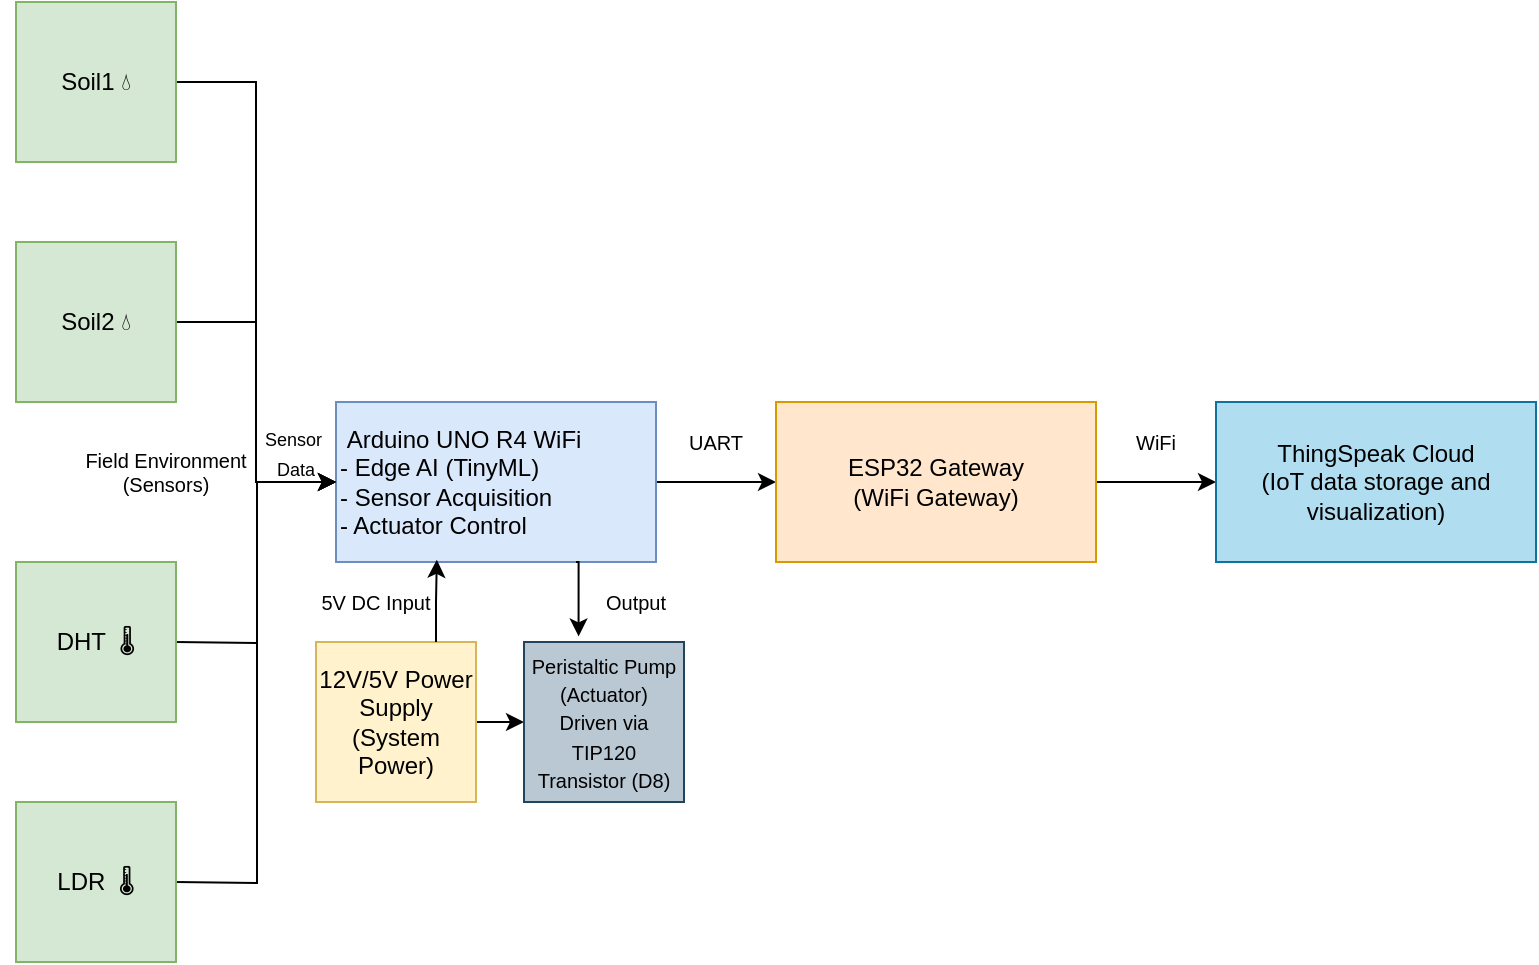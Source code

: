 <mxfile version="28.2.7">
  <diagram name="Page-1" id="zScTydqHw2WFktSIYWF4">
    <mxGraphModel grid="1" page="1" gridSize="10" guides="1" tooltips="1" connect="1" arrows="1" fold="1" pageScale="1" pageWidth="827" pageHeight="1169" math="0" shadow="0">
      <root>
        <mxCell id="0" />
        <mxCell id="1" parent="0" />
        <mxCell id="ztzlu6m_4G3TFfj7xGYu-12" value="" style="edgeStyle=orthogonalEdgeStyle;rounded=0;orthogonalLoop=1;jettySize=auto;html=1;" edge="1" parent="1" source="ztzlu6m_4G3TFfj7xGYu-1" target="ztzlu6m_4G3TFfj7xGYu-6">
          <mxGeometry relative="1" as="geometry" />
        </mxCell>
        <mxCell id="ztzlu6m_4G3TFfj7xGYu-1" value="&amp;nbsp;Arduino UNO R4 WiFi&lt;div&gt;&lt;div&gt;&lt;span style=&quot;font-size: 12px;&quot;&gt;- Edge AI (TinyML)&amp;nbsp; &amp;nbsp; &amp;nbsp; &amp;nbsp;&lt;/span&gt;&lt;span style=&quot;background-color: transparent; color: light-dark(rgb(0, 0, 0), rgb(255, 255, 255));&quot;&gt;&amp;nbsp;&lt;/span&gt;&lt;/div&gt;&lt;div&gt;&lt;span style=&quot;font-size: 12px;&quot;&gt;- Sensor Acquisition&amp;nbsp; &amp;nbsp; &amp;nbsp;&lt;/span&gt;&lt;/div&gt;&lt;div&gt;&lt;span style=&quot;background-color: transparent; color: light-dark(rgb(0, 0, 0), rgb(255, 255, 255));&quot;&gt;- Actuator Control&amp;nbsp;&lt;/span&gt;&lt;/div&gt;&lt;/div&gt;" style="rounded=0;whiteSpace=wrap;html=1;align=left;fillColor=#dae8fc;strokeColor=#6c8ebf;" vertex="1" parent="1">
          <mxGeometry x="320" y="240" width="160" height="80" as="geometry" />
        </mxCell>
        <mxCell id="ztzlu6m_4G3TFfj7xGYu-8" style="edgeStyle=orthogonalEdgeStyle;rounded=0;orthogonalLoop=1;jettySize=auto;html=1;entryX=0;entryY=0.5;entryDx=0;entryDy=0;" edge="1" parent="1" source="ztzlu6m_4G3TFfj7xGYu-2" target="ztzlu6m_4G3TFfj7xGYu-1">
          <mxGeometry relative="1" as="geometry" />
        </mxCell>
        <mxCell id="ztzlu6m_4G3TFfj7xGYu-2" value="Soil1 💧" style="whiteSpace=wrap;html=1;aspect=fixed;fillColor=#d5e8d4;strokeColor=#82b366;" vertex="1" parent="1">
          <mxGeometry x="160" y="40" width="80" height="80" as="geometry" />
        </mxCell>
        <mxCell id="ztzlu6m_4G3TFfj7xGYu-9" style="edgeStyle=orthogonalEdgeStyle;rounded=0;orthogonalLoop=1;jettySize=auto;html=1;exitX=1;exitY=0.5;exitDx=0;exitDy=0;entryX=0;entryY=0.5;entryDx=0;entryDy=0;" edge="1" parent="1" target="ztzlu6m_4G3TFfj7xGYu-1">
          <mxGeometry relative="1" as="geometry">
            <mxPoint x="320" y="280" as="targetPoint" />
            <mxPoint x="160" y="200" as="sourcePoint" />
            <Array as="points">
              <mxPoint x="280" y="200" />
              <mxPoint x="280" y="280" />
            </Array>
          </mxGeometry>
        </mxCell>
        <mxCell id="ztzlu6m_4G3TFfj7xGYu-3" value="Soil2 💧" style="whiteSpace=wrap;html=1;aspect=fixed;fillColor=#d5e8d4;strokeColor=#82b366;" vertex="1" parent="1">
          <mxGeometry x="160" y="160" width="80" height="80" as="geometry" />
        </mxCell>
        <mxCell id="ztzlu6m_4G3TFfj7xGYu-10" style="edgeStyle=orthogonalEdgeStyle;rounded=0;orthogonalLoop=1;jettySize=auto;html=1;exitX=1;exitY=0.5;exitDx=0;exitDy=0;entryX=0;entryY=0.5;entryDx=0;entryDy=0;" edge="1" parent="1" target="ztzlu6m_4G3TFfj7xGYu-1">
          <mxGeometry relative="1" as="geometry">
            <mxPoint x="240" y="360" as="sourcePoint" />
          </mxGeometry>
        </mxCell>
        <mxCell id="ztzlu6m_4G3TFfj7xGYu-11" style="edgeStyle=orthogonalEdgeStyle;rounded=0;orthogonalLoop=1;jettySize=auto;html=1;exitX=1;exitY=0.5;exitDx=0;exitDy=0;entryX=0;entryY=0.5;entryDx=0;entryDy=0;" edge="1" parent="1" target="ztzlu6m_4G3TFfj7xGYu-1">
          <mxGeometry relative="1" as="geometry">
            <mxPoint x="240" y="480" as="sourcePoint" />
          </mxGeometry>
        </mxCell>
        <mxCell id="ztzlu6m_4G3TFfj7xGYu-13" value="" style="edgeStyle=orthogonalEdgeStyle;rounded=0;orthogonalLoop=1;jettySize=auto;html=1;" edge="1" parent="1" source="ztzlu6m_4G3TFfj7xGYu-6" target="ztzlu6m_4G3TFfj7xGYu-7">
          <mxGeometry relative="1" as="geometry" />
        </mxCell>
        <mxCell id="ztzlu6m_4G3TFfj7xGYu-6" value="ESP32 Gateway&lt;div&gt;&lt;span style=&quot;font-size: 12px;&quot;&gt;(WiFi Gateway)&lt;/span&gt;&lt;/div&gt;" style="rounded=0;whiteSpace=wrap;html=1;fillColor=#ffe6cc;strokeColor=#d79b00;" vertex="1" parent="1">
          <mxGeometry x="540" y="240" width="160" height="80" as="geometry" />
        </mxCell>
        <mxCell id="ztzlu6m_4G3TFfj7xGYu-7" value="ThingSpeak Cloud&lt;div&gt;&lt;span style=&quot;font-size: 12px;&quot;&gt;(IoT data storage and visualization)&lt;/span&gt;&lt;/div&gt;" style="rounded=0;whiteSpace=wrap;html=1;fillColor=#b1ddf0;strokeColor=#10739e;" vertex="1" parent="1">
          <mxGeometry x="760" y="240" width="160" height="80" as="geometry" />
        </mxCell>
        <mxCell id="ztzlu6m_4G3TFfj7xGYu-14" value="DHT&amp;nbsp; 🌡️" style="whiteSpace=wrap;html=1;aspect=fixed;fillColor=#d5e8d4;strokeColor=#82b366;" vertex="1" parent="1">
          <mxGeometry x="160" y="320" width="80" height="80" as="geometry" />
        </mxCell>
        <mxCell id="ztzlu6m_4G3TFfj7xGYu-29" value="" style="edgeStyle=orthogonalEdgeStyle;rounded=0;orthogonalLoop=1;jettySize=auto;html=1;" edge="1" parent="1" source="ztzlu6m_4G3TFfj7xGYu-15" target="ztzlu6m_4G3TFfj7xGYu-24">
          <mxGeometry relative="1" as="geometry" />
        </mxCell>
        <mxCell id="ztzlu6m_4G3TFfj7xGYu-15" value="12V/5V Power Supply (System Power)" style="whiteSpace=wrap;html=1;aspect=fixed;fillColor=#fff2cc;strokeColor=#d6b656;" vertex="1" parent="1">
          <mxGeometry x="310" y="360" width="80" height="80" as="geometry" />
        </mxCell>
        <mxCell id="ztzlu6m_4G3TFfj7xGYu-16" value="LDR&amp;nbsp; 🌡️" style="whiteSpace=wrap;html=1;aspect=fixed;fillColor=#d5e8d4;strokeColor=#82b366;" vertex="1" parent="1">
          <mxGeometry x="160" y="440" width="80" height="80" as="geometry" />
        </mxCell>
        <mxCell id="ztzlu6m_4G3TFfj7xGYu-18" value="Field Environment (Sensors)" style="text;html=1;whiteSpace=wrap;strokeColor=none;fillColor=none;align=center;verticalAlign=middle;rounded=0;fontSize=10;" vertex="1" parent="1">
          <mxGeometry x="190" y="260" width="90" height="30" as="geometry" />
        </mxCell>
        <mxCell id="ztzlu6m_4G3TFfj7xGYu-31" value="" style="edgeStyle=orthogonalEdgeStyle;rounded=0;orthogonalLoop=1;jettySize=auto;html=1;" edge="1" parent="1" source="ztzlu6m_4G3TFfj7xGYu-19" target="ztzlu6m_4G3TFfj7xGYu-24">
          <mxGeometry relative="1" as="geometry" />
        </mxCell>
        <mxCell id="ztzlu6m_4G3TFfj7xGYu-19" value="Output" style="text;html=1;whiteSpace=wrap;strokeColor=none;fillColor=none;align=center;verticalAlign=middle;rounded=0;fontSize=10;" vertex="1" parent="1">
          <mxGeometry x="440" y="320" width="60" height="40" as="geometry" />
        </mxCell>
        <mxCell id="ztzlu6m_4G3TFfj7xGYu-20" value="UART" style="text;html=1;whiteSpace=wrap;strokeColor=none;fillColor=none;align=center;verticalAlign=middle;rounded=0;fontSize=10;" vertex="1" parent="1">
          <mxGeometry x="480" y="240" width="60" height="40" as="geometry" />
        </mxCell>
        <mxCell id="ztzlu6m_4G3TFfj7xGYu-21" value="WiFi" style="text;html=1;whiteSpace=wrap;strokeColor=none;fillColor=none;align=center;verticalAlign=middle;rounded=0;fontSize=10;" vertex="1" parent="1">
          <mxGeometry x="700" y="240" width="60" height="40" as="geometry" />
        </mxCell>
        <mxCell id="ztzlu6m_4G3TFfj7xGYu-24" value="&lt;div&gt;&lt;font style=&quot;font-size: 10px;&quot;&gt;Peristaltic Pump (Actuator)&lt;/font&gt;&lt;/div&gt;&lt;div&gt;&lt;font style=&quot;font-size: 10px;&quot;&gt;Driven via TIP120 Transistor (D8)&lt;/font&gt;&lt;/div&gt;" style="whiteSpace=wrap;html=1;aspect=fixed;fillColor=#bac8d3;strokeColor=#23445d;" vertex="1" parent="1">
          <mxGeometry x="414" y="360" width="80" height="80" as="geometry" />
        </mxCell>
        <mxCell id="ztzlu6m_4G3TFfj7xGYu-32" style="edgeStyle=orthogonalEdgeStyle;rounded=0;orthogonalLoop=1;jettySize=auto;html=1;exitX=0.75;exitY=1;exitDx=0;exitDy=0;entryX=0.341;entryY=-0.035;entryDx=0;entryDy=0;entryPerimeter=0;" edge="1" parent="1" source="ztzlu6m_4G3TFfj7xGYu-1" target="ztzlu6m_4G3TFfj7xGYu-24">
          <mxGeometry relative="1" as="geometry" />
        </mxCell>
        <mxCell id="ztzlu6m_4G3TFfj7xGYu-36" style="edgeStyle=orthogonalEdgeStyle;rounded=0;orthogonalLoop=1;jettySize=auto;html=1;exitX=0.75;exitY=0;exitDx=0;exitDy=0;entryX=0.315;entryY=0.986;entryDx=0;entryDy=0;entryPerimeter=0;" edge="1" parent="1" source="ztzlu6m_4G3TFfj7xGYu-15" target="ztzlu6m_4G3TFfj7xGYu-1">
          <mxGeometry relative="1" as="geometry" />
        </mxCell>
        <mxCell id="ztzlu6m_4G3TFfj7xGYu-37" value="&lt;font style=&quot;font-size: 10px;&quot;&gt;5V DC Input&lt;/font&gt;" style="text;html=1;whiteSpace=wrap;strokeColor=none;fillColor=none;align=center;verticalAlign=middle;rounded=0;" vertex="1" parent="1">
          <mxGeometry x="310" y="320" width="60" height="40" as="geometry" />
        </mxCell>
        <mxCell id="ztzlu6m_4G3TFfj7xGYu-39" value="&lt;font style=&quot;font-size: 9px;&quot;&gt;Sensor&amp;nbsp;&lt;/font&gt;&lt;div&gt;&lt;font style=&quot;font-size: 9px;&quot;&gt;Data&lt;/font&gt;&lt;/div&gt;" style="text;html=1;whiteSpace=wrap;strokeColor=none;fillColor=none;align=center;verticalAlign=middle;rounded=0;shadow=1;" vertex="1" parent="1">
          <mxGeometry x="280" y="250" width="40" height="30" as="geometry" />
        </mxCell>
      </root>
    </mxGraphModel>
  </diagram>
</mxfile>
